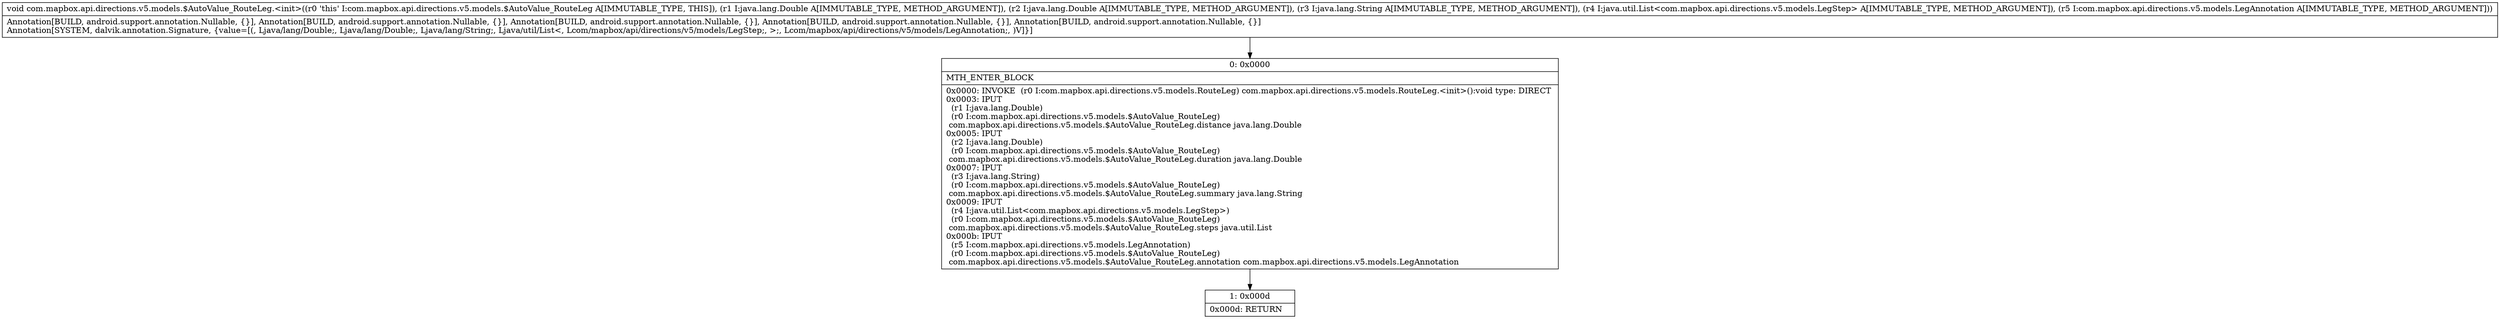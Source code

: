 digraph "CFG forcom.mapbox.api.directions.v5.models.$AutoValue_RouteLeg.\<init\>(Ljava\/lang\/Double;Ljava\/lang\/Double;Ljava\/lang\/String;Ljava\/util\/List;Lcom\/mapbox\/api\/directions\/v5\/models\/LegAnnotation;)V" {
Node_0 [shape=record,label="{0\:\ 0x0000|MTH_ENTER_BLOCK\l|0x0000: INVOKE  (r0 I:com.mapbox.api.directions.v5.models.RouteLeg) com.mapbox.api.directions.v5.models.RouteLeg.\<init\>():void type: DIRECT \l0x0003: IPUT  \l  (r1 I:java.lang.Double)\l  (r0 I:com.mapbox.api.directions.v5.models.$AutoValue_RouteLeg)\l com.mapbox.api.directions.v5.models.$AutoValue_RouteLeg.distance java.lang.Double \l0x0005: IPUT  \l  (r2 I:java.lang.Double)\l  (r0 I:com.mapbox.api.directions.v5.models.$AutoValue_RouteLeg)\l com.mapbox.api.directions.v5.models.$AutoValue_RouteLeg.duration java.lang.Double \l0x0007: IPUT  \l  (r3 I:java.lang.String)\l  (r0 I:com.mapbox.api.directions.v5.models.$AutoValue_RouteLeg)\l com.mapbox.api.directions.v5.models.$AutoValue_RouteLeg.summary java.lang.String \l0x0009: IPUT  \l  (r4 I:java.util.List\<com.mapbox.api.directions.v5.models.LegStep\>)\l  (r0 I:com.mapbox.api.directions.v5.models.$AutoValue_RouteLeg)\l com.mapbox.api.directions.v5.models.$AutoValue_RouteLeg.steps java.util.List \l0x000b: IPUT  \l  (r5 I:com.mapbox.api.directions.v5.models.LegAnnotation)\l  (r0 I:com.mapbox.api.directions.v5.models.$AutoValue_RouteLeg)\l com.mapbox.api.directions.v5.models.$AutoValue_RouteLeg.annotation com.mapbox.api.directions.v5.models.LegAnnotation \l}"];
Node_1 [shape=record,label="{1\:\ 0x000d|0x000d: RETURN   \l}"];
MethodNode[shape=record,label="{void com.mapbox.api.directions.v5.models.$AutoValue_RouteLeg.\<init\>((r0 'this' I:com.mapbox.api.directions.v5.models.$AutoValue_RouteLeg A[IMMUTABLE_TYPE, THIS]), (r1 I:java.lang.Double A[IMMUTABLE_TYPE, METHOD_ARGUMENT]), (r2 I:java.lang.Double A[IMMUTABLE_TYPE, METHOD_ARGUMENT]), (r3 I:java.lang.String A[IMMUTABLE_TYPE, METHOD_ARGUMENT]), (r4 I:java.util.List\<com.mapbox.api.directions.v5.models.LegStep\> A[IMMUTABLE_TYPE, METHOD_ARGUMENT]), (r5 I:com.mapbox.api.directions.v5.models.LegAnnotation A[IMMUTABLE_TYPE, METHOD_ARGUMENT]))  | Annotation[BUILD, android.support.annotation.Nullable, \{\}], Annotation[BUILD, android.support.annotation.Nullable, \{\}], Annotation[BUILD, android.support.annotation.Nullable, \{\}], Annotation[BUILD, android.support.annotation.Nullable, \{\}], Annotation[BUILD, android.support.annotation.Nullable, \{\}]\lAnnotation[SYSTEM, dalvik.annotation.Signature, \{value=[(, Ljava\/lang\/Double;, Ljava\/lang\/Double;, Ljava\/lang\/String;, Ljava\/util\/List\<, Lcom\/mapbox\/api\/directions\/v5\/models\/LegStep;, \>;, Lcom\/mapbox\/api\/directions\/v5\/models\/LegAnnotation;, )V]\}]\l}"];
MethodNode -> Node_0;
Node_0 -> Node_1;
}

